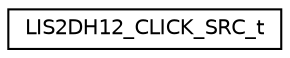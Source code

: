 digraph "Graphical Class Hierarchy"
{
 // LATEX_PDF_SIZE
  edge [fontname="Helvetica",fontsize="10",labelfontname="Helvetica",labelfontsize="10"];
  node [fontname="Helvetica",fontsize="10",shape=record];
  rankdir="LR";
  Node0 [label="LIS2DH12_CLICK_SRC_t",height=0.2,width=0.4,color="black", fillcolor="white", style="filled",URL="$unionLIS2DH12__CLICK__SRC__t.html",tooltip="CLICK_SRC definitions."];
}
